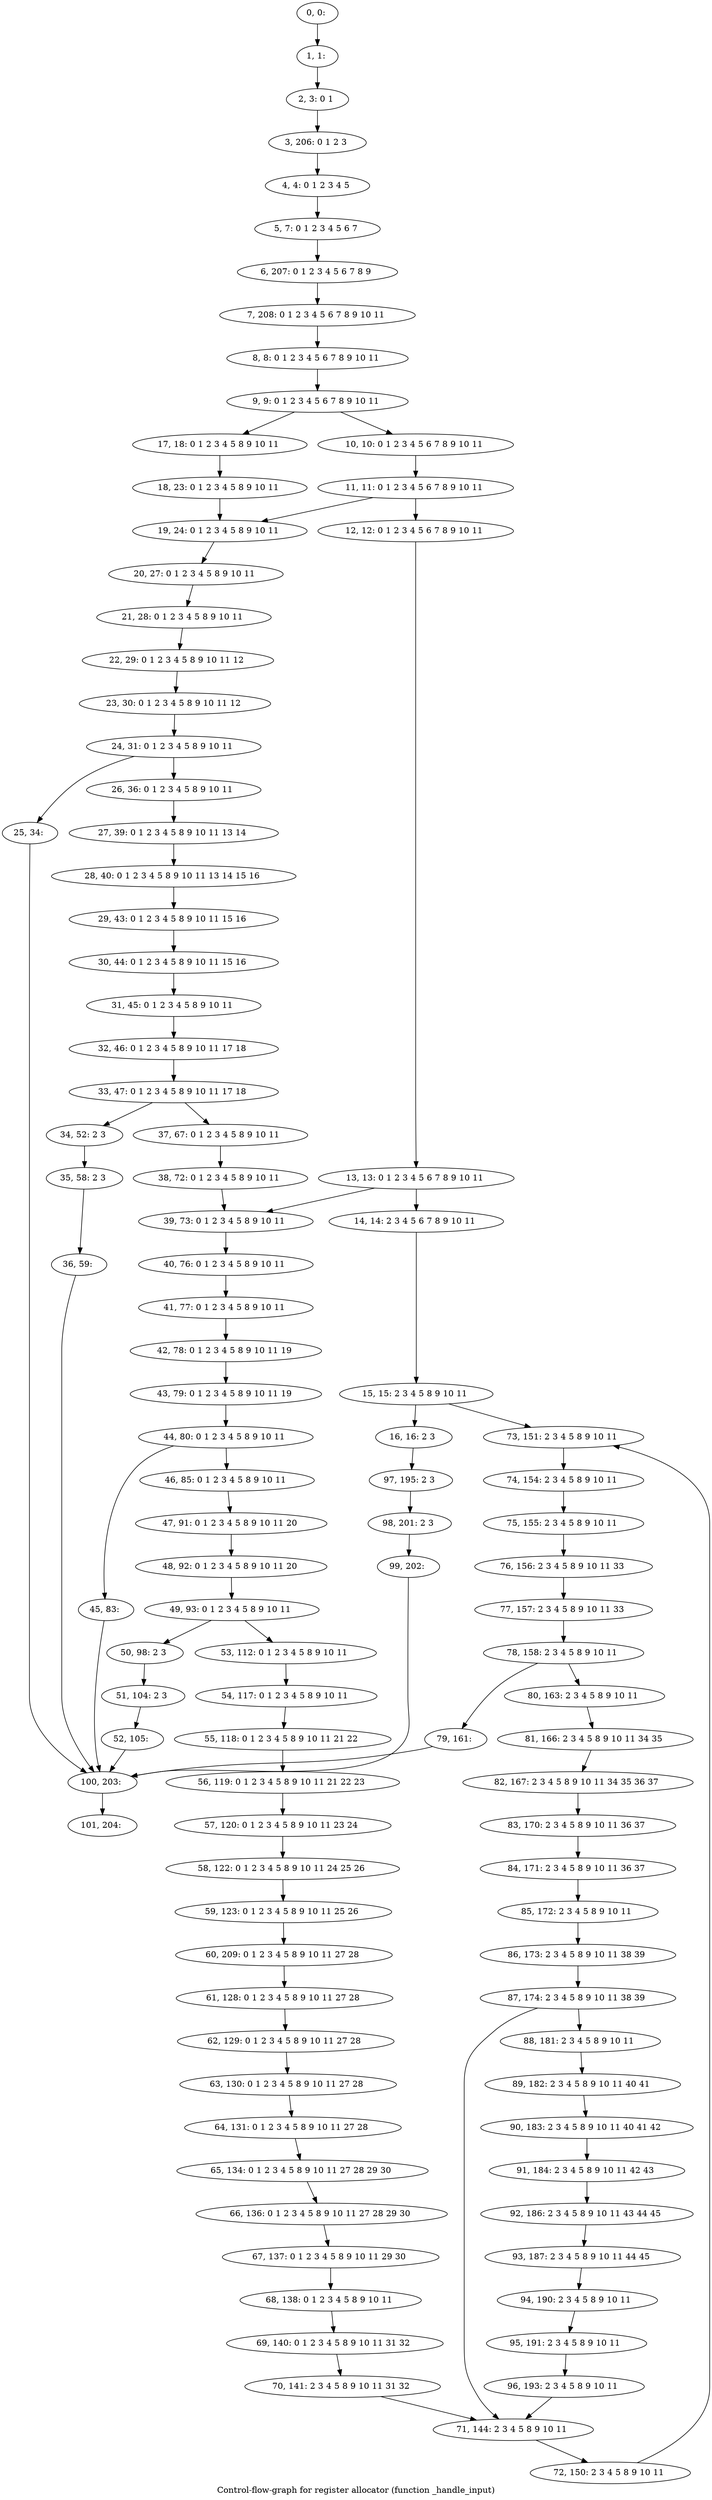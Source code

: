 digraph G {
graph [label="Control-flow-graph for register allocator (function _handle_input)"]
0[label="0, 0: "];
1[label="1, 1: "];
2[label="2, 3: 0 1 "];
3[label="3, 206: 0 1 2 3 "];
4[label="4, 4: 0 1 2 3 4 5 "];
5[label="5, 7: 0 1 2 3 4 5 6 7 "];
6[label="6, 207: 0 1 2 3 4 5 6 7 8 9 "];
7[label="7, 208: 0 1 2 3 4 5 6 7 8 9 10 11 "];
8[label="8, 8: 0 1 2 3 4 5 6 7 8 9 10 11 "];
9[label="9, 9: 0 1 2 3 4 5 6 7 8 9 10 11 "];
10[label="10, 10: 0 1 2 3 4 5 6 7 8 9 10 11 "];
11[label="11, 11: 0 1 2 3 4 5 6 7 8 9 10 11 "];
12[label="12, 12: 0 1 2 3 4 5 6 7 8 9 10 11 "];
13[label="13, 13: 0 1 2 3 4 5 6 7 8 9 10 11 "];
14[label="14, 14: 2 3 4 5 6 7 8 9 10 11 "];
15[label="15, 15: 2 3 4 5 8 9 10 11 "];
16[label="16, 16: 2 3 "];
17[label="17, 18: 0 1 2 3 4 5 8 9 10 11 "];
18[label="18, 23: 0 1 2 3 4 5 8 9 10 11 "];
19[label="19, 24: 0 1 2 3 4 5 8 9 10 11 "];
20[label="20, 27: 0 1 2 3 4 5 8 9 10 11 "];
21[label="21, 28: 0 1 2 3 4 5 8 9 10 11 "];
22[label="22, 29: 0 1 2 3 4 5 8 9 10 11 12 "];
23[label="23, 30: 0 1 2 3 4 5 8 9 10 11 12 "];
24[label="24, 31: 0 1 2 3 4 5 8 9 10 11 "];
25[label="25, 34: "];
26[label="26, 36: 0 1 2 3 4 5 8 9 10 11 "];
27[label="27, 39: 0 1 2 3 4 5 8 9 10 11 13 14 "];
28[label="28, 40: 0 1 2 3 4 5 8 9 10 11 13 14 15 16 "];
29[label="29, 43: 0 1 2 3 4 5 8 9 10 11 15 16 "];
30[label="30, 44: 0 1 2 3 4 5 8 9 10 11 15 16 "];
31[label="31, 45: 0 1 2 3 4 5 8 9 10 11 "];
32[label="32, 46: 0 1 2 3 4 5 8 9 10 11 17 18 "];
33[label="33, 47: 0 1 2 3 4 5 8 9 10 11 17 18 "];
34[label="34, 52: 2 3 "];
35[label="35, 58: 2 3 "];
36[label="36, 59: "];
37[label="37, 67: 0 1 2 3 4 5 8 9 10 11 "];
38[label="38, 72: 0 1 2 3 4 5 8 9 10 11 "];
39[label="39, 73: 0 1 2 3 4 5 8 9 10 11 "];
40[label="40, 76: 0 1 2 3 4 5 8 9 10 11 "];
41[label="41, 77: 0 1 2 3 4 5 8 9 10 11 "];
42[label="42, 78: 0 1 2 3 4 5 8 9 10 11 19 "];
43[label="43, 79: 0 1 2 3 4 5 8 9 10 11 19 "];
44[label="44, 80: 0 1 2 3 4 5 8 9 10 11 "];
45[label="45, 83: "];
46[label="46, 85: 0 1 2 3 4 5 8 9 10 11 "];
47[label="47, 91: 0 1 2 3 4 5 8 9 10 11 20 "];
48[label="48, 92: 0 1 2 3 4 5 8 9 10 11 20 "];
49[label="49, 93: 0 1 2 3 4 5 8 9 10 11 "];
50[label="50, 98: 2 3 "];
51[label="51, 104: 2 3 "];
52[label="52, 105: "];
53[label="53, 112: 0 1 2 3 4 5 8 9 10 11 "];
54[label="54, 117: 0 1 2 3 4 5 8 9 10 11 "];
55[label="55, 118: 0 1 2 3 4 5 8 9 10 11 21 22 "];
56[label="56, 119: 0 1 2 3 4 5 8 9 10 11 21 22 23 "];
57[label="57, 120: 0 1 2 3 4 5 8 9 10 11 23 24 "];
58[label="58, 122: 0 1 2 3 4 5 8 9 10 11 24 25 26 "];
59[label="59, 123: 0 1 2 3 4 5 8 9 10 11 25 26 "];
60[label="60, 209: 0 1 2 3 4 5 8 9 10 11 27 28 "];
61[label="61, 128: 0 1 2 3 4 5 8 9 10 11 27 28 "];
62[label="62, 129: 0 1 2 3 4 5 8 9 10 11 27 28 "];
63[label="63, 130: 0 1 2 3 4 5 8 9 10 11 27 28 "];
64[label="64, 131: 0 1 2 3 4 5 8 9 10 11 27 28 "];
65[label="65, 134: 0 1 2 3 4 5 8 9 10 11 27 28 29 30 "];
66[label="66, 136: 0 1 2 3 4 5 8 9 10 11 27 28 29 30 "];
67[label="67, 137: 0 1 2 3 4 5 8 9 10 11 29 30 "];
68[label="68, 138: 0 1 2 3 4 5 8 9 10 11 "];
69[label="69, 140: 0 1 2 3 4 5 8 9 10 11 31 32 "];
70[label="70, 141: 2 3 4 5 8 9 10 11 31 32 "];
71[label="71, 144: 2 3 4 5 8 9 10 11 "];
72[label="72, 150: 2 3 4 5 8 9 10 11 "];
73[label="73, 151: 2 3 4 5 8 9 10 11 "];
74[label="74, 154: 2 3 4 5 8 9 10 11 "];
75[label="75, 155: 2 3 4 5 8 9 10 11 "];
76[label="76, 156: 2 3 4 5 8 9 10 11 33 "];
77[label="77, 157: 2 3 4 5 8 9 10 11 33 "];
78[label="78, 158: 2 3 4 5 8 9 10 11 "];
79[label="79, 161: "];
80[label="80, 163: 2 3 4 5 8 9 10 11 "];
81[label="81, 166: 2 3 4 5 8 9 10 11 34 35 "];
82[label="82, 167: 2 3 4 5 8 9 10 11 34 35 36 37 "];
83[label="83, 170: 2 3 4 5 8 9 10 11 36 37 "];
84[label="84, 171: 2 3 4 5 8 9 10 11 36 37 "];
85[label="85, 172: 2 3 4 5 8 9 10 11 "];
86[label="86, 173: 2 3 4 5 8 9 10 11 38 39 "];
87[label="87, 174: 2 3 4 5 8 9 10 11 38 39 "];
88[label="88, 181: 2 3 4 5 8 9 10 11 "];
89[label="89, 182: 2 3 4 5 8 9 10 11 40 41 "];
90[label="90, 183: 2 3 4 5 8 9 10 11 40 41 42 "];
91[label="91, 184: 2 3 4 5 8 9 10 11 42 43 "];
92[label="92, 186: 2 3 4 5 8 9 10 11 43 44 45 "];
93[label="93, 187: 2 3 4 5 8 9 10 11 44 45 "];
94[label="94, 190: 2 3 4 5 8 9 10 11 "];
95[label="95, 191: 2 3 4 5 8 9 10 11 "];
96[label="96, 193: 2 3 4 5 8 9 10 11 "];
97[label="97, 195: 2 3 "];
98[label="98, 201: 2 3 "];
99[label="99, 202: "];
100[label="100, 203: "];
101[label="101, 204: "];
0->1 ;
1->2 ;
2->3 ;
3->4 ;
4->5 ;
5->6 ;
6->7 ;
7->8 ;
8->9 ;
9->10 ;
9->17 ;
10->11 ;
11->12 ;
11->19 ;
12->13 ;
13->14 ;
13->39 ;
14->15 ;
15->16 ;
15->73 ;
16->97 ;
17->18 ;
18->19 ;
19->20 ;
20->21 ;
21->22 ;
22->23 ;
23->24 ;
24->25 ;
24->26 ;
25->100 ;
26->27 ;
27->28 ;
28->29 ;
29->30 ;
30->31 ;
31->32 ;
32->33 ;
33->34 ;
33->37 ;
34->35 ;
35->36 ;
36->100 ;
37->38 ;
38->39 ;
39->40 ;
40->41 ;
41->42 ;
42->43 ;
43->44 ;
44->45 ;
44->46 ;
45->100 ;
46->47 ;
47->48 ;
48->49 ;
49->50 ;
49->53 ;
50->51 ;
51->52 ;
52->100 ;
53->54 ;
54->55 ;
55->56 ;
56->57 ;
57->58 ;
58->59 ;
59->60 ;
60->61 ;
61->62 ;
62->63 ;
63->64 ;
64->65 ;
65->66 ;
66->67 ;
67->68 ;
68->69 ;
69->70 ;
70->71 ;
71->72 ;
72->73 ;
73->74 ;
74->75 ;
75->76 ;
76->77 ;
77->78 ;
78->79 ;
78->80 ;
79->100 ;
80->81 ;
81->82 ;
82->83 ;
83->84 ;
84->85 ;
85->86 ;
86->87 ;
87->88 ;
87->71 ;
88->89 ;
89->90 ;
90->91 ;
91->92 ;
92->93 ;
93->94 ;
94->95 ;
95->96 ;
96->71 ;
97->98 ;
98->99 ;
99->100 ;
100->101 ;
}
